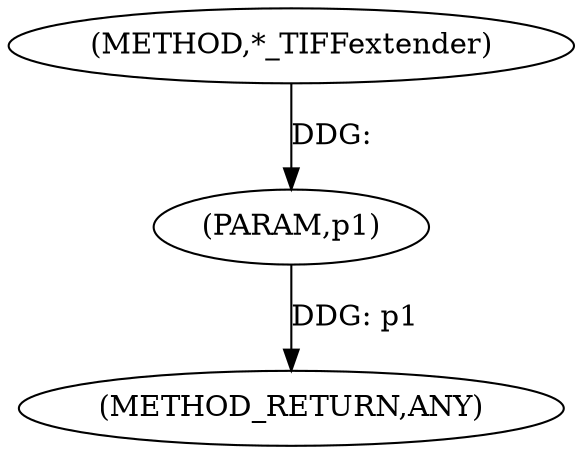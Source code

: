 digraph "*_TIFFextender" {  
"100582" [label = <(METHOD,*_TIFFextender)> ]
"100584" [label = <(METHOD_RETURN,ANY)> ]
"100583" [label = <(PARAM,p1)> ]
  "100583" -> "100584"  [ label = "DDG: p1"] 
  "100582" -> "100583"  [ label = "DDG: "] 
}
